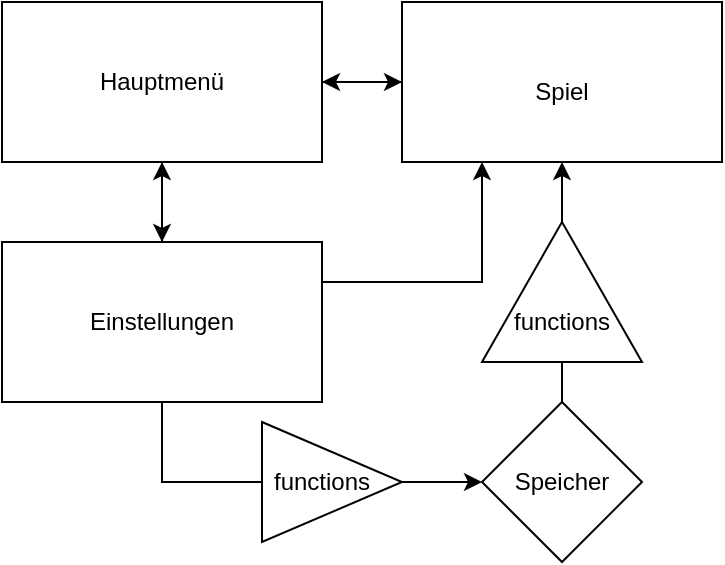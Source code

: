 <mxfile version="20.6.2" type="github"><diagram id="gJQmC2m-UQPg0cxTNWhT" name="Seite-1"><mxGraphModel dx="2021" dy="1116" grid="0" gridSize="10" guides="1" tooltips="1" connect="1" arrows="1" fold="1" page="1" pageScale="1" pageWidth="827" pageHeight="1169" math="0" shadow="0"><root><mxCell id="0"/><mxCell id="1" parent="0"/><mxCell id="jdjC4HxTsvZZCqRnrzq8-2" value="" style="rounded=0;whiteSpace=wrap;html=1;" vertex="1" parent="1"><mxGeometry x="80" y="160" width="160" height="80" as="geometry"/></mxCell><mxCell id="jdjC4HxTsvZZCqRnrzq8-15" style="edgeStyle=orthogonalEdgeStyle;rounded=0;orthogonalLoop=1;jettySize=auto;html=1;entryX=0;entryY=0.5;entryDx=0;entryDy=0;" edge="1" parent="1" source="jdjC4HxTsvZZCqRnrzq8-5" target="jdjC4HxTsvZZCqRnrzq8-18"><mxGeometry relative="1" as="geometry"><mxPoint x="320" y="200" as="targetPoint"/></mxGeometry></mxCell><mxCell id="jdjC4HxTsvZZCqRnrzq8-19" style="edgeStyle=orthogonalEdgeStyle;rounded=0;orthogonalLoop=1;jettySize=auto;html=1;entryX=0.5;entryY=0;entryDx=0;entryDy=0;" edge="1" parent="1" source="jdjC4HxTsvZZCqRnrzq8-5" target="jdjC4HxTsvZZCqRnrzq8-8"><mxGeometry relative="1" as="geometry"/></mxCell><mxCell id="jdjC4HxTsvZZCqRnrzq8-5" value="Hauptmenü" style="text;html=1;strokeColor=none;fillColor=none;align=center;verticalAlign=middle;whiteSpace=wrap;rounded=0;" vertex="1" parent="1"><mxGeometry x="80" y="160" width="160" height="80" as="geometry"/></mxCell><mxCell id="jdjC4HxTsvZZCqRnrzq8-16" style="edgeStyle=orthogonalEdgeStyle;rounded=0;orthogonalLoop=1;jettySize=auto;html=1;entryX=0.25;entryY=1;entryDx=0;entryDy=0;" edge="1" parent="1" source="jdjC4HxTsvZZCqRnrzq8-8" target="jdjC4HxTsvZZCqRnrzq8-18"><mxGeometry relative="1" as="geometry"><mxPoint x="400" y="240" as="targetPoint"/><Array as="points"><mxPoint x="320" y="300"/></Array></mxGeometry></mxCell><mxCell id="jdjC4HxTsvZZCqRnrzq8-24" style="edgeStyle=orthogonalEdgeStyle;rounded=0;orthogonalLoop=1;jettySize=auto;html=1;entryX=0;entryY=0.5;entryDx=0;entryDy=0;startArrow=none;" edge="1" parent="1" source="jdjC4HxTsvZZCqRnrzq8-31" target="jdjC4HxTsvZZCqRnrzq8-20"><mxGeometry relative="1" as="geometry"><mxPoint x="200" y="400" as="targetPoint"/><Array as="points"><mxPoint x="160" y="400"/></Array></mxGeometry></mxCell><mxCell id="jdjC4HxTsvZZCqRnrzq8-8" value="" style="rounded=0;whiteSpace=wrap;html=1;" vertex="1" parent="1"><mxGeometry x="80" y="280" width="160" height="80" as="geometry"/></mxCell><mxCell id="jdjC4HxTsvZZCqRnrzq8-35" style="edgeStyle=orthogonalEdgeStyle;rounded=0;orthogonalLoop=1;jettySize=auto;html=1;entryX=1;entryY=0.5;entryDx=0;entryDy=0;" edge="1" parent="1" source="jdjC4HxTsvZZCqRnrzq8-18" target="jdjC4HxTsvZZCqRnrzq8-5"><mxGeometry relative="1" as="geometry"/></mxCell><mxCell id="jdjC4HxTsvZZCqRnrzq8-18" value="" style="rounded=0;whiteSpace=wrap;html=1;" vertex="1" parent="1"><mxGeometry x="280" y="160" width="160" height="80" as="geometry"/></mxCell><mxCell id="jdjC4HxTsvZZCqRnrzq8-25" style="edgeStyle=orthogonalEdgeStyle;rounded=0;orthogonalLoop=1;jettySize=auto;html=1;entryX=0.5;entryY=1;entryDx=0;entryDy=0;startArrow=none;" edge="1" parent="1" source="jdjC4HxTsvZZCqRnrzq8-32" target="jdjC4HxTsvZZCqRnrzq8-18"><mxGeometry relative="1" as="geometry"/></mxCell><mxCell id="jdjC4HxTsvZZCqRnrzq8-20" value="" style="rhombus;whiteSpace=wrap;html=1;" vertex="1" parent="1"><mxGeometry x="320" y="360" width="80" height="80" as="geometry"/></mxCell><mxCell id="jdjC4HxTsvZZCqRnrzq8-29" style="edgeStyle=orthogonalEdgeStyle;rounded=0;orthogonalLoop=1;jettySize=auto;html=1;entryX=0.5;entryY=1;entryDx=0;entryDy=0;" edge="1" parent="1" source="jdjC4HxTsvZZCqRnrzq8-26" target="jdjC4HxTsvZZCqRnrzq8-5"><mxGeometry relative="1" as="geometry"/></mxCell><mxCell id="jdjC4HxTsvZZCqRnrzq8-26" value="Einstellungen" style="text;html=1;strokeColor=none;fillColor=none;align=center;verticalAlign=middle;whiteSpace=wrap;rounded=0;" vertex="1" parent="1"><mxGeometry x="130" y="280" width="60" height="80" as="geometry"/></mxCell><mxCell id="jdjC4HxTsvZZCqRnrzq8-27" value="Spiel" style="text;html=1;strokeColor=none;fillColor=none;align=center;verticalAlign=middle;whiteSpace=wrap;rounded=0;" vertex="1" parent="1"><mxGeometry x="330" y="190" width="60" height="30" as="geometry"/></mxCell><mxCell id="jdjC4HxTsvZZCqRnrzq8-28" value="Speicher" style="text;html=1;strokeColor=none;fillColor=none;align=center;verticalAlign=middle;whiteSpace=wrap;rounded=0;" vertex="1" parent="1"><mxGeometry x="330" y="385" width="60" height="30" as="geometry"/></mxCell><mxCell id="jdjC4HxTsvZZCqRnrzq8-32" value="" style="triangle;whiteSpace=wrap;html=1;rotation=-90;" vertex="1" parent="1"><mxGeometry x="325" y="265" width="70" height="80" as="geometry"/></mxCell><mxCell id="jdjC4HxTsvZZCqRnrzq8-33" value="" style="edgeStyle=orthogonalEdgeStyle;rounded=0;orthogonalLoop=1;jettySize=auto;html=1;endArrow=none;" edge="1" parent="1" source="jdjC4HxTsvZZCqRnrzq8-20" target="jdjC4HxTsvZZCqRnrzq8-32"><mxGeometry relative="1" as="geometry"><mxPoint x="360" y="360" as="sourcePoint"/><mxPoint x="360" y="240" as="targetPoint"/></mxGeometry></mxCell><mxCell id="jdjC4HxTsvZZCqRnrzq8-31" value="" style="triangle;whiteSpace=wrap;html=1;" vertex="1" parent="1"><mxGeometry x="210" y="370" width="70" height="60" as="geometry"/></mxCell><mxCell id="jdjC4HxTsvZZCqRnrzq8-34" value="" style="edgeStyle=orthogonalEdgeStyle;rounded=0;orthogonalLoop=1;jettySize=auto;html=1;entryX=0;entryY=0.5;entryDx=0;entryDy=0;endArrow=none;" edge="1" parent="1" source="jdjC4HxTsvZZCqRnrzq8-8" target="jdjC4HxTsvZZCqRnrzq8-31"><mxGeometry relative="1" as="geometry"><mxPoint x="160" y="360" as="sourcePoint"/><mxPoint x="320" y="400" as="targetPoint"/><Array as="points"/></mxGeometry></mxCell><mxCell id="jdjC4HxTsvZZCqRnrzq8-37" value="functions" style="text;html=1;strokeColor=none;fillColor=none;align=center;verticalAlign=middle;whiteSpace=wrap;rounded=0;" vertex="1" parent="1"><mxGeometry x="210" y="385" width="60" height="30" as="geometry"/></mxCell><mxCell id="jdjC4HxTsvZZCqRnrzq8-38" value="functions" style="text;html=1;strokeColor=none;fillColor=none;align=center;verticalAlign=middle;whiteSpace=wrap;rounded=0;" vertex="1" parent="1"><mxGeometry x="330" y="305" width="60" height="30" as="geometry"/></mxCell></root></mxGraphModel></diagram></mxfile>
